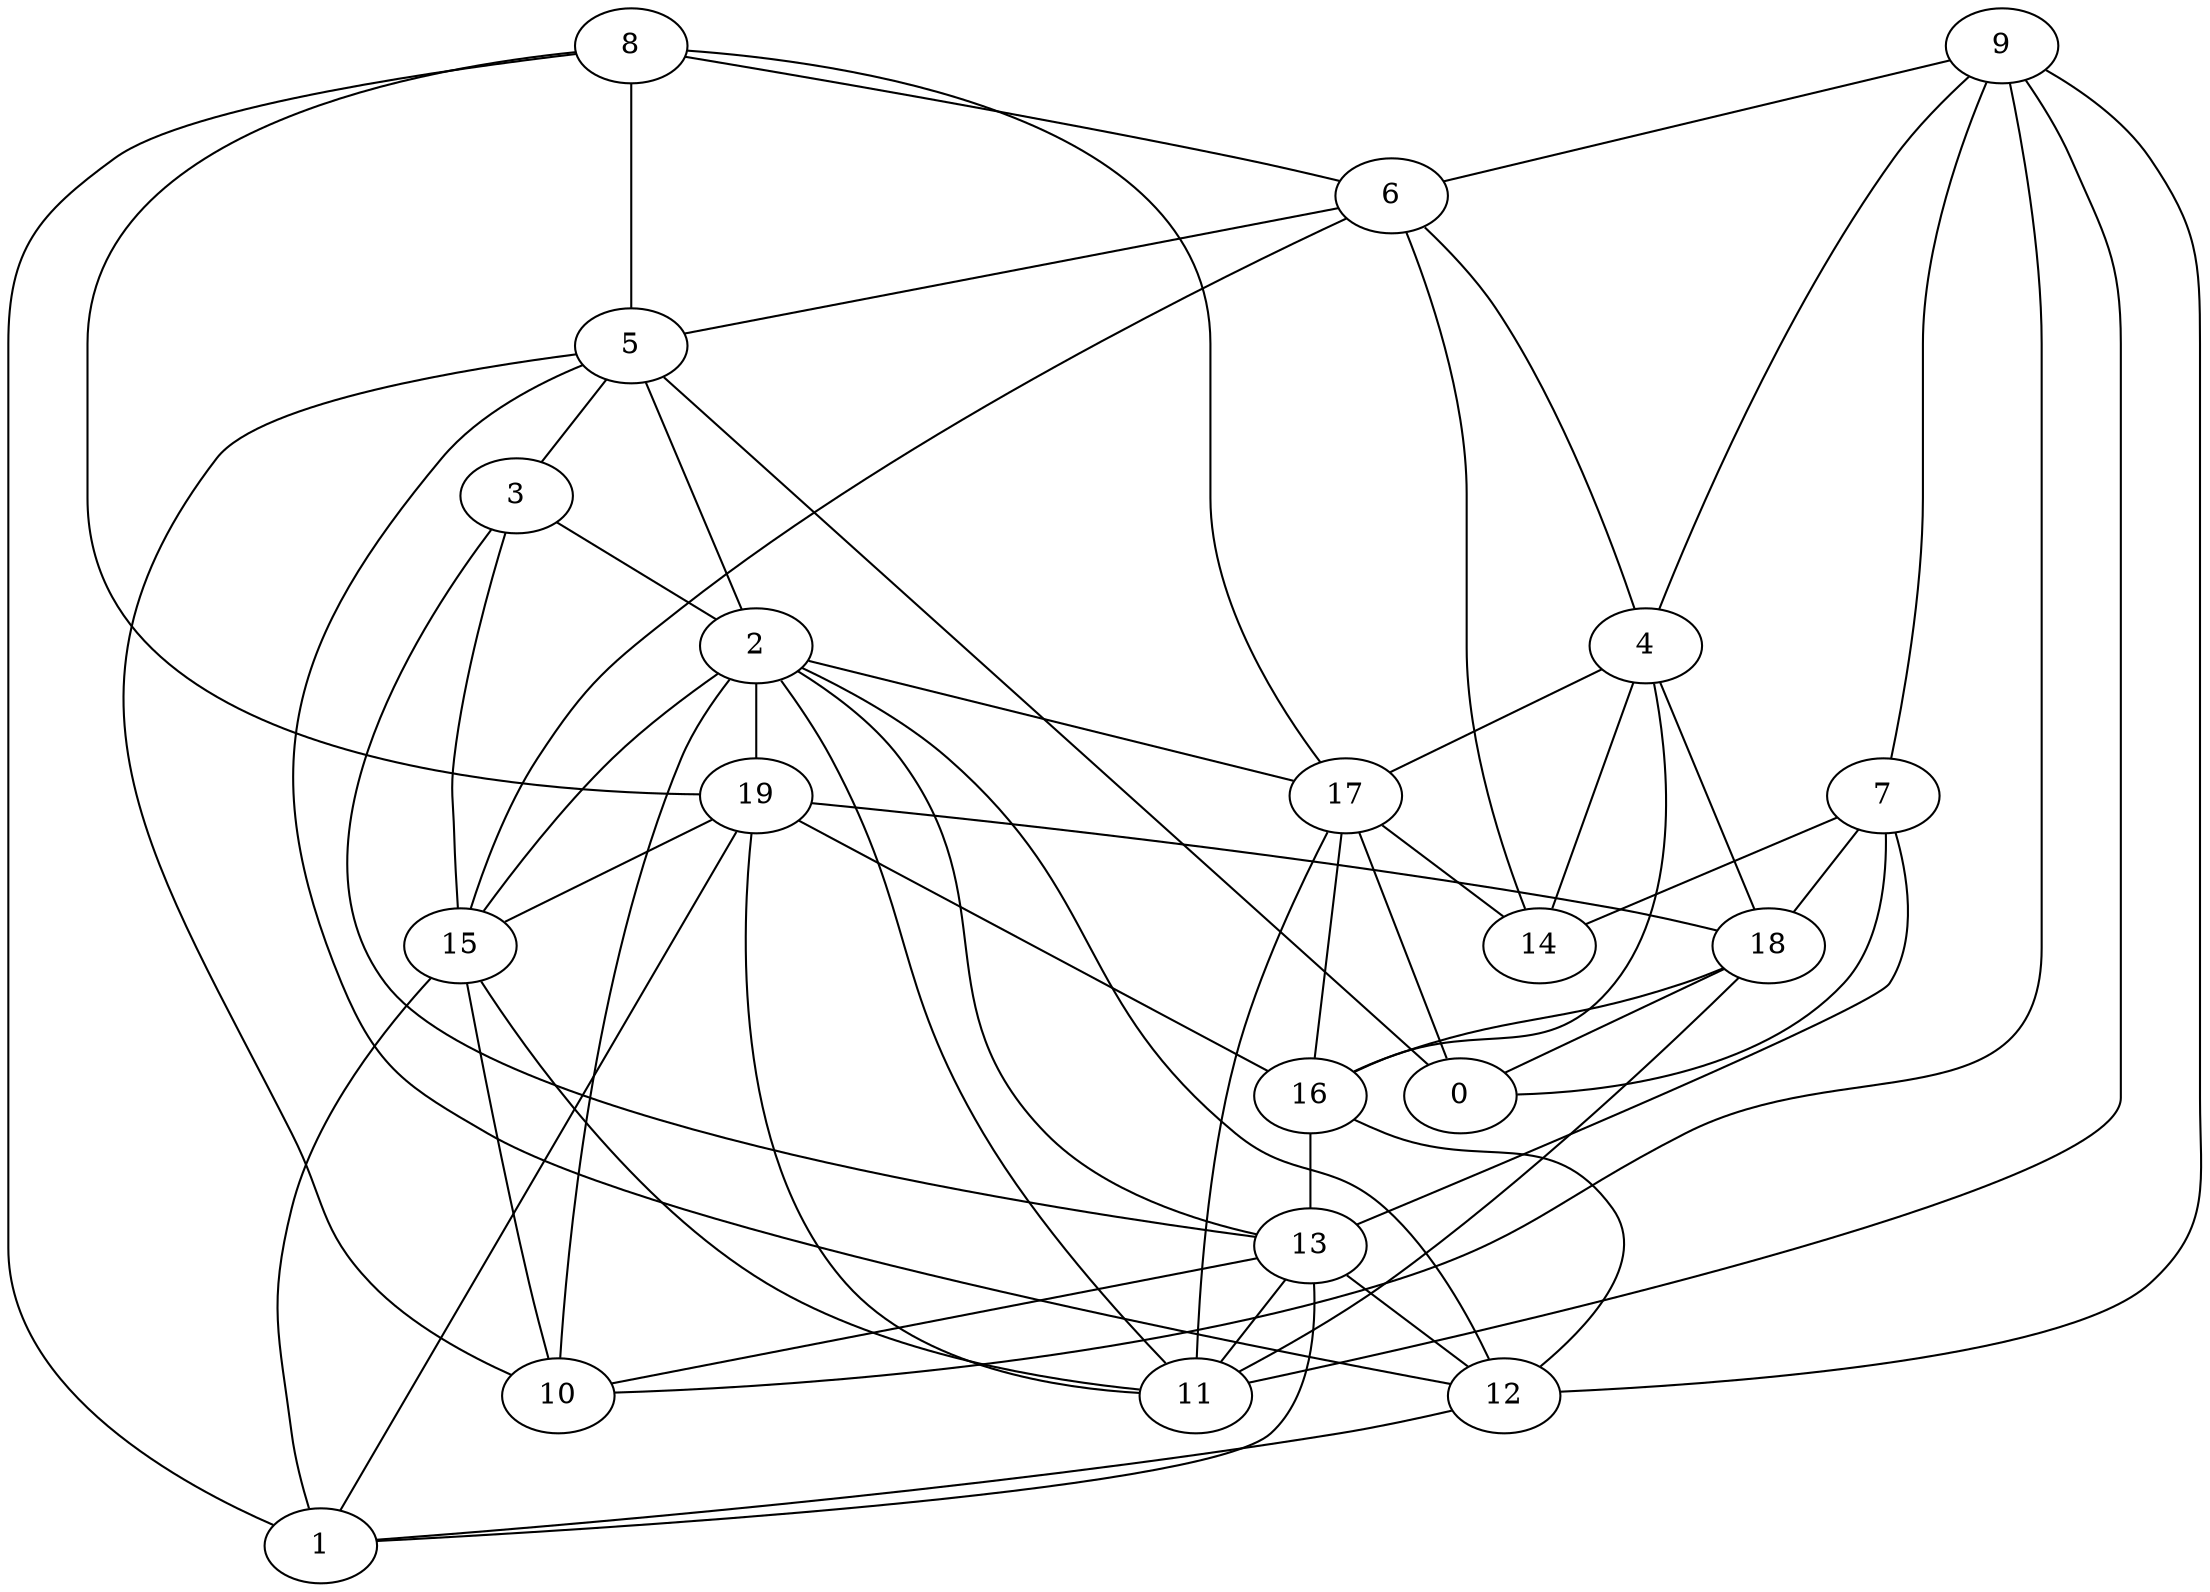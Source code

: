 digraph GG_graph {

subgraph G_graph {
edge [color = black]
"2" -> "12" [dir = none]
"2" -> "15" [dir = none]
"2" -> "10" [dir = none]
"2" -> "19" [dir = none]
"8" -> "5" [dir = none]
"8" -> "1" [dir = none]
"8" -> "19" [dir = none]
"8" -> "6" [dir = none]
"8" -> "17" [dir = none]
"3" -> "15" [dir = none]
"3" -> "13" [dir = none]
"3" -> "2" [dir = none]
"16" -> "13" [dir = none]
"16" -> "12" [dir = none]
"5" -> "3" [dir = none]
"5" -> "10" [dir = none]
"5" -> "0" [dir = none]
"5" -> "12" [dir = none]
"5" -> "2" [dir = none]
"18" -> "11" [dir = none]
"18" -> "0" [dir = none]
"18" -> "16" [dir = none]
"17" -> "0" [dir = none]
"17" -> "14" [dir = none]
"17" -> "11" [dir = none]
"17" -> "16" [dir = none]
"7" -> "13" [dir = none]
"7" -> "0" [dir = none]
"7" -> "18" [dir = none]
"7" -> "14" [dir = none]
"13" -> "10" [dir = none]
"13" -> "11" [dir = none]
"13" -> "12" [dir = none]
"13" -> "1" [dir = none]
"15" -> "1" [dir = none]
"15" -> "11" [dir = none]
"15" -> "10" [dir = none]
"12" -> "1" [dir = none]
"9" -> "7" [dir = none]
"9" -> "11" [dir = none]
"9" -> "12" [dir = none]
"9" -> "6" [dir = none]
"9" -> "10" [dir = none]
"9" -> "4" [dir = none]
"4" -> "14" [dir = none]
"4" -> "16" [dir = none]
"4" -> "18" [dir = none]
"4" -> "17" [dir = none]
"19" -> "11" [dir = none]
"19" -> "15" [dir = none]
"19" -> "1" [dir = none]
"19" -> "18" [dir = none]
"19" -> "16" [dir = none]
"6" -> "15" [dir = none]
"6" -> "14" [dir = none]
"6" -> "4" [dir = none]
"6" -> "5" [dir = none]
"2" -> "17" [dir = none]
"2" -> "11" [dir = none]
"2" -> "13" [dir = none]
}

}
